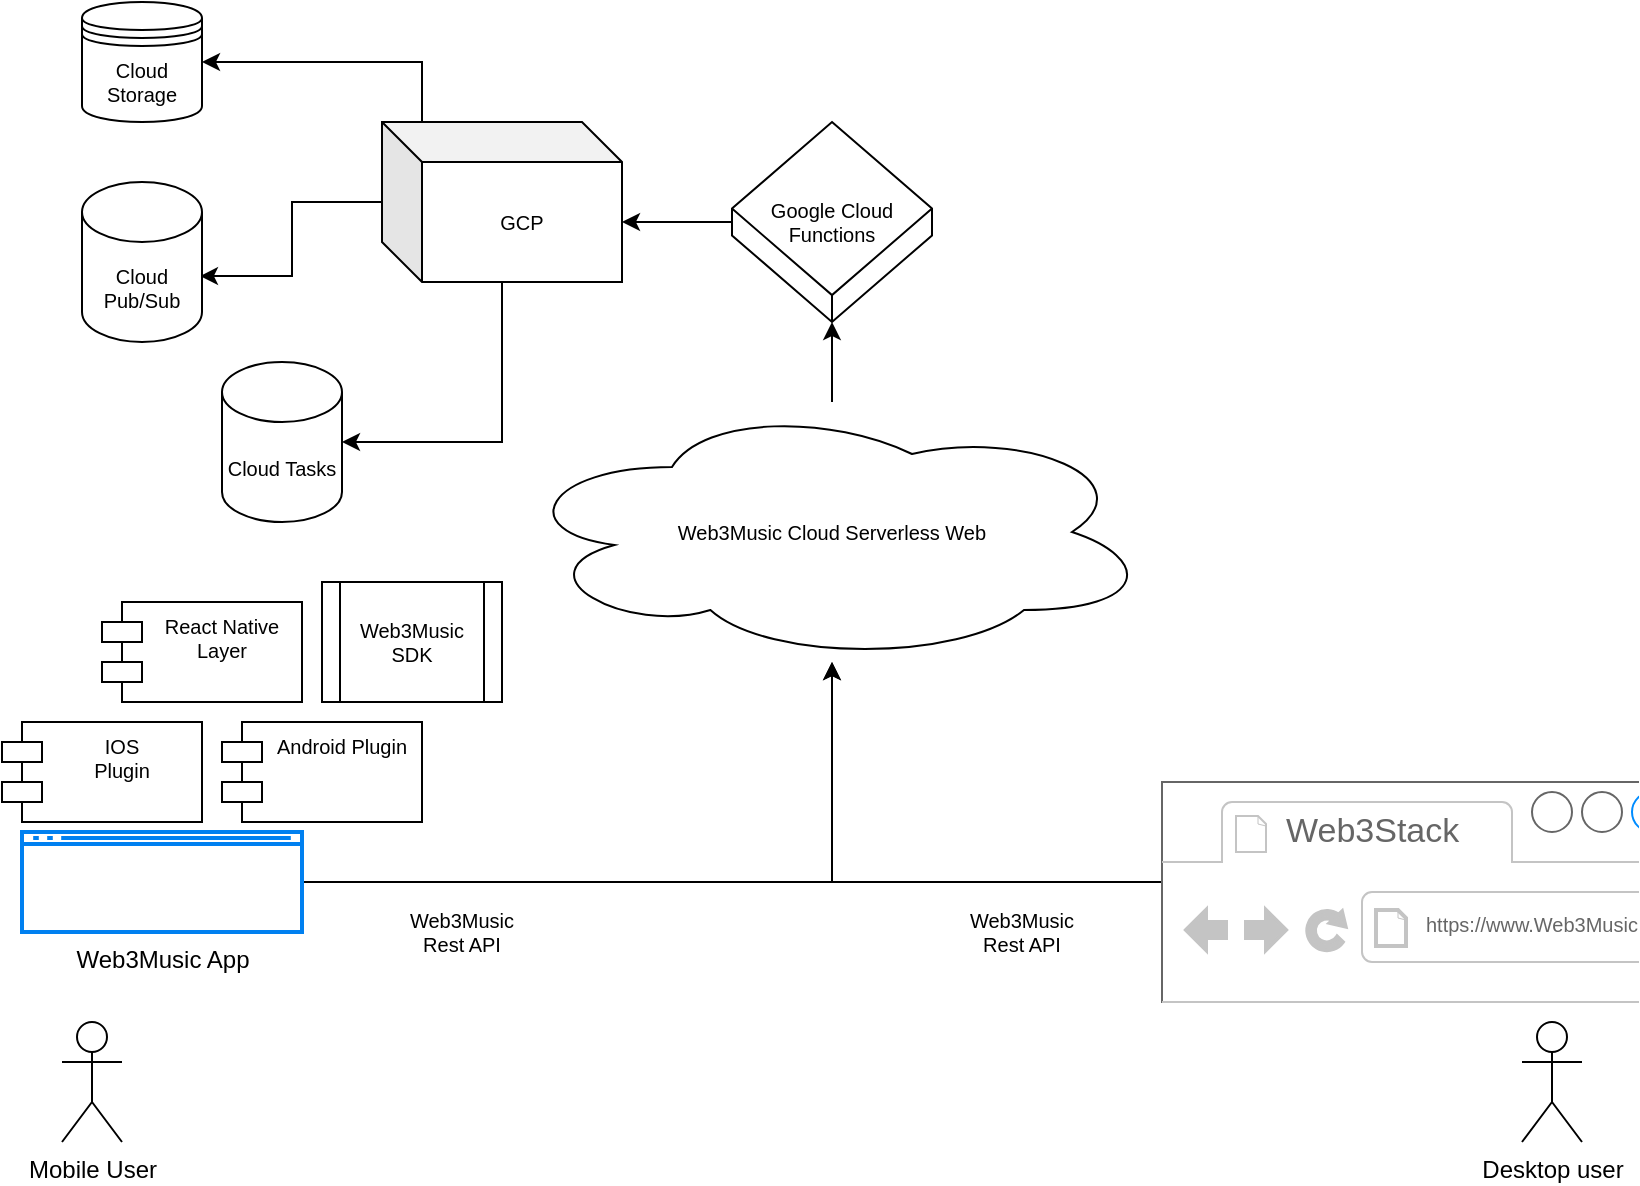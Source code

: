 <mxfile version="16.5.1" type="device"><diagram id="KDQE-MzcmC-SjFKwEBr5" name="Page-1"><mxGraphModel dx="1102" dy="857" grid="1" gridSize="10" guides="1" tooltips="1" connect="1" arrows="1" fold="1" page="1" pageScale="1" pageWidth="850" pageHeight="1100" math="0" shadow="0"><root><mxCell id="0"/><mxCell id="1" parent="0"/><mxCell id="F3qRvUa6ebpnxbi9xLEm-1" value="Mobile User" style="shape=umlActor;verticalLabelPosition=bottom;verticalAlign=top;html=1;outlineConnect=0;" vertex="1" parent="1"><mxGeometry x="40" y="1000" width="30" height="60" as="geometry"/></mxCell><mxCell id="F3qRvUa6ebpnxbi9xLEm-2" value="Desktop user" style="shape=umlActor;verticalLabelPosition=bottom;verticalAlign=top;html=1;outlineConnect=0;" vertex="1" parent="1"><mxGeometry x="770" y="1000" width="30" height="60" as="geometry"/></mxCell><mxCell id="F3qRvUa6ebpnxbi9xLEm-9" style="edgeStyle=orthogonalEdgeStyle;rounded=0;orthogonalLoop=1;jettySize=auto;html=1;fontSize=10;" edge="1" parent="1" source="F3qRvUa6ebpnxbi9xLEm-4" target="F3qRvUa6ebpnxbi9xLEm-8"><mxGeometry relative="1" as="geometry"/></mxCell><mxCell id="F3qRvUa6ebpnxbi9xLEm-4" value="Web3Music App" style="html=1;verticalLabelPosition=bottom;align=center;labelBackgroundColor=#ffffff;verticalAlign=top;strokeWidth=2;strokeColor=#0080F0;shadow=0;dashed=0;shape=mxgraph.ios7.icons.window;" vertex="1" parent="1"><mxGeometry x="20" y="905" width="140" height="50" as="geometry"/></mxCell><mxCell id="F3qRvUa6ebpnxbi9xLEm-10" style="edgeStyle=orthogonalEdgeStyle;rounded=0;orthogonalLoop=1;jettySize=auto;html=1;fontSize=10;" edge="1" parent="1" source="F3qRvUa6ebpnxbi9xLEm-5" target="F3qRvUa6ebpnxbi9xLEm-8"><mxGeometry relative="1" as="geometry"><Array as="points"><mxPoint x="425" y="930"/></Array></mxGeometry></mxCell><mxCell id="F3qRvUa6ebpnxbi9xLEm-5" value="" style="strokeWidth=1;shadow=0;dashed=0;align=center;html=1;shape=mxgraph.mockup.containers.browserWindow;rSize=0;strokeColor=#666666;strokeColor2=#008cff;strokeColor3=#c4c4c4;mainText=,;recursiveResize=0;" vertex="1" parent="1"><mxGeometry x="590" y="880" width="230" height="80" as="geometry"/></mxCell><mxCell id="F3qRvUa6ebpnxbi9xLEm-6" value="Web3Stack" style="strokeWidth=1;shadow=0;dashed=0;align=center;html=1;shape=mxgraph.mockup.containers.anchor;fontSize=17;fontColor=#666666;align=left;" vertex="1" parent="F3qRvUa6ebpnxbi9xLEm-5"><mxGeometry x="60" y="12" width="110" height="26" as="geometry"/></mxCell><mxCell id="F3qRvUa6ebpnxbi9xLEm-7" value="&lt;font style=&quot;font-size: 10px&quot;&gt;https://www.Web3Music&lt;/font&gt;" style="strokeWidth=1;shadow=0;dashed=0;align=center;html=1;shape=mxgraph.mockup.containers.anchor;rSize=0;fontSize=17;fontColor=#666666;align=left;" vertex="1" parent="F3qRvUa6ebpnxbi9xLEm-5"><mxGeometry x="130" y="60" width="100" height="20" as="geometry"/></mxCell><mxCell id="F3qRvUa6ebpnxbi9xLEm-33" style="edgeStyle=orthogonalEdgeStyle;rounded=0;orthogonalLoop=1;jettySize=auto;html=1;fontSize=10;" edge="1" parent="1" source="F3qRvUa6ebpnxbi9xLEm-8" target="F3qRvUa6ebpnxbi9xLEm-26"><mxGeometry relative="1" as="geometry"/></mxCell><mxCell id="F3qRvUa6ebpnxbi9xLEm-8" value="Web3Music Cloud Serverless Web" style="ellipse;shape=cloud;whiteSpace=wrap;html=1;fontSize=10;" vertex="1" parent="1"><mxGeometry x="265" y="690" width="320" height="130" as="geometry"/></mxCell><mxCell id="F3qRvUa6ebpnxbi9xLEm-14" style="edgeStyle=orthogonalEdgeStyle;rounded=0;orthogonalLoop=1;jettySize=auto;html=1;fontSize=10;entryX=1;entryY=0.5;entryDx=0;entryDy=0;" edge="1" parent="1" source="F3qRvUa6ebpnxbi9xLEm-13" target="F3qRvUa6ebpnxbi9xLEm-17"><mxGeometry relative="1" as="geometry"><mxPoint x="120" y="520" as="targetPoint"/><Array as="points"><mxPoint x="220" y="520"/></Array></mxGeometry></mxCell><mxCell id="F3qRvUa6ebpnxbi9xLEm-16" style="edgeStyle=orthogonalEdgeStyle;rounded=0;orthogonalLoop=1;jettySize=auto;html=1;fontSize=10;entryX=0.983;entryY=0.588;entryDx=0;entryDy=0;entryPerimeter=0;" edge="1" parent="1" source="F3qRvUa6ebpnxbi9xLEm-13" target="F3qRvUa6ebpnxbi9xLEm-15"><mxGeometry relative="1" as="geometry"><mxPoint x="130" y="680" as="targetPoint"/></mxGeometry></mxCell><mxCell id="F3qRvUa6ebpnxbi9xLEm-36" style="edgeStyle=orthogonalEdgeStyle;rounded=0;orthogonalLoop=1;jettySize=auto;html=1;entryX=1;entryY=0.5;entryDx=0;entryDy=0;entryPerimeter=0;fontSize=10;" edge="1" parent="1" source="F3qRvUa6ebpnxbi9xLEm-13" target="F3qRvUa6ebpnxbi9xLEm-34"><mxGeometry relative="1" as="geometry"><Array as="points"><mxPoint x="260" y="710"/></Array></mxGeometry></mxCell><mxCell id="F3qRvUa6ebpnxbi9xLEm-13" value="GCP" style="shape=cube;whiteSpace=wrap;html=1;boundedLbl=1;backgroundOutline=1;darkOpacity=0.05;darkOpacity2=0.1;fontSize=10;" vertex="1" parent="1"><mxGeometry x="200" y="550" width="120" height="80" as="geometry"/></mxCell><mxCell id="F3qRvUa6ebpnxbi9xLEm-15" value="Cloud Pub/Sub" style="shape=cylinder3;whiteSpace=wrap;html=1;boundedLbl=1;backgroundOutline=1;size=15;fontSize=10;" vertex="1" parent="1"><mxGeometry x="50" y="580" width="60" height="80" as="geometry"/></mxCell><mxCell id="F3qRvUa6ebpnxbi9xLEm-17" value="Cloud Storage" style="shape=datastore;whiteSpace=wrap;html=1;fontSize=10;" vertex="1" parent="1"><mxGeometry x="50" y="490" width="60" height="60" as="geometry"/></mxCell><mxCell id="F3qRvUa6ebpnxbi9xLEm-23" value="Android Plugin" style="shape=module;align=left;spacingLeft=20;align=center;verticalAlign=top;fontSize=10;" vertex="1" parent="1"><mxGeometry x="120" y="850" width="100" height="50" as="geometry"/></mxCell><mxCell id="F3qRvUa6ebpnxbi9xLEm-24" value="IOS&#10;Plugin" style="shape=module;align=left;spacingLeft=20;align=center;verticalAlign=top;fontSize=10;" vertex="1" parent="1"><mxGeometry x="10" y="850" width="100" height="50" as="geometry"/></mxCell><mxCell id="F3qRvUa6ebpnxbi9xLEm-25" value="React Native &#10;Layer" style="shape=module;align=left;spacingLeft=20;align=center;verticalAlign=top;fontSize=10;" vertex="1" parent="1"><mxGeometry x="60" y="790" width="100" height="50" as="geometry"/></mxCell><mxCell id="F3qRvUa6ebpnxbi9xLEm-27" style="edgeStyle=orthogonalEdgeStyle;rounded=0;orthogonalLoop=1;jettySize=auto;html=1;fontSize=10;" edge="1" parent="1" source="F3qRvUa6ebpnxbi9xLEm-26" target="F3qRvUa6ebpnxbi9xLEm-13"><mxGeometry relative="1" as="geometry"><Array as="points"><mxPoint x="370" y="600"/><mxPoint x="370" y="600"/></Array></mxGeometry></mxCell><mxCell id="F3qRvUa6ebpnxbi9xLEm-26" value="Google Cloud Functions" style="whiteSpace=wrap;html=1;shape=mxgraph.basic.isocube;isoAngle=26;fontSize=10;" vertex="1" parent="1"><mxGeometry x="375" y="550" width="100" height="100" as="geometry"/></mxCell><mxCell id="F3qRvUa6ebpnxbi9xLEm-28" value="Web3Music Rest API" style="text;html=1;strokeColor=none;fillColor=none;align=center;verticalAlign=middle;whiteSpace=wrap;rounded=0;fontSize=10;" vertex="1" parent="1"><mxGeometry x="490" y="940" width="60" height="30" as="geometry"/></mxCell><mxCell id="F3qRvUa6ebpnxbi9xLEm-29" value="Web3Music SDK" style="shape=process;whiteSpace=wrap;html=1;backgroundOutline=1;fontSize=10;" vertex="1" parent="1"><mxGeometry x="170" y="780" width="90" height="60" as="geometry"/></mxCell><mxCell id="F3qRvUa6ebpnxbi9xLEm-30" value="Web3Music Rest API" style="text;html=1;strokeColor=none;fillColor=none;align=center;verticalAlign=middle;whiteSpace=wrap;rounded=0;fontSize=10;" vertex="1" parent="1"><mxGeometry x="210" y="940" width="60" height="30" as="geometry"/></mxCell><mxCell id="F3qRvUa6ebpnxbi9xLEm-34" value="Cloud Tasks" style="shape=cylinder3;whiteSpace=wrap;html=1;boundedLbl=1;backgroundOutline=1;size=15;fontSize=10;" vertex="1" parent="1"><mxGeometry x="120" y="670" width="60" height="80" as="geometry"/></mxCell></root></mxGraphModel></diagram></mxfile>